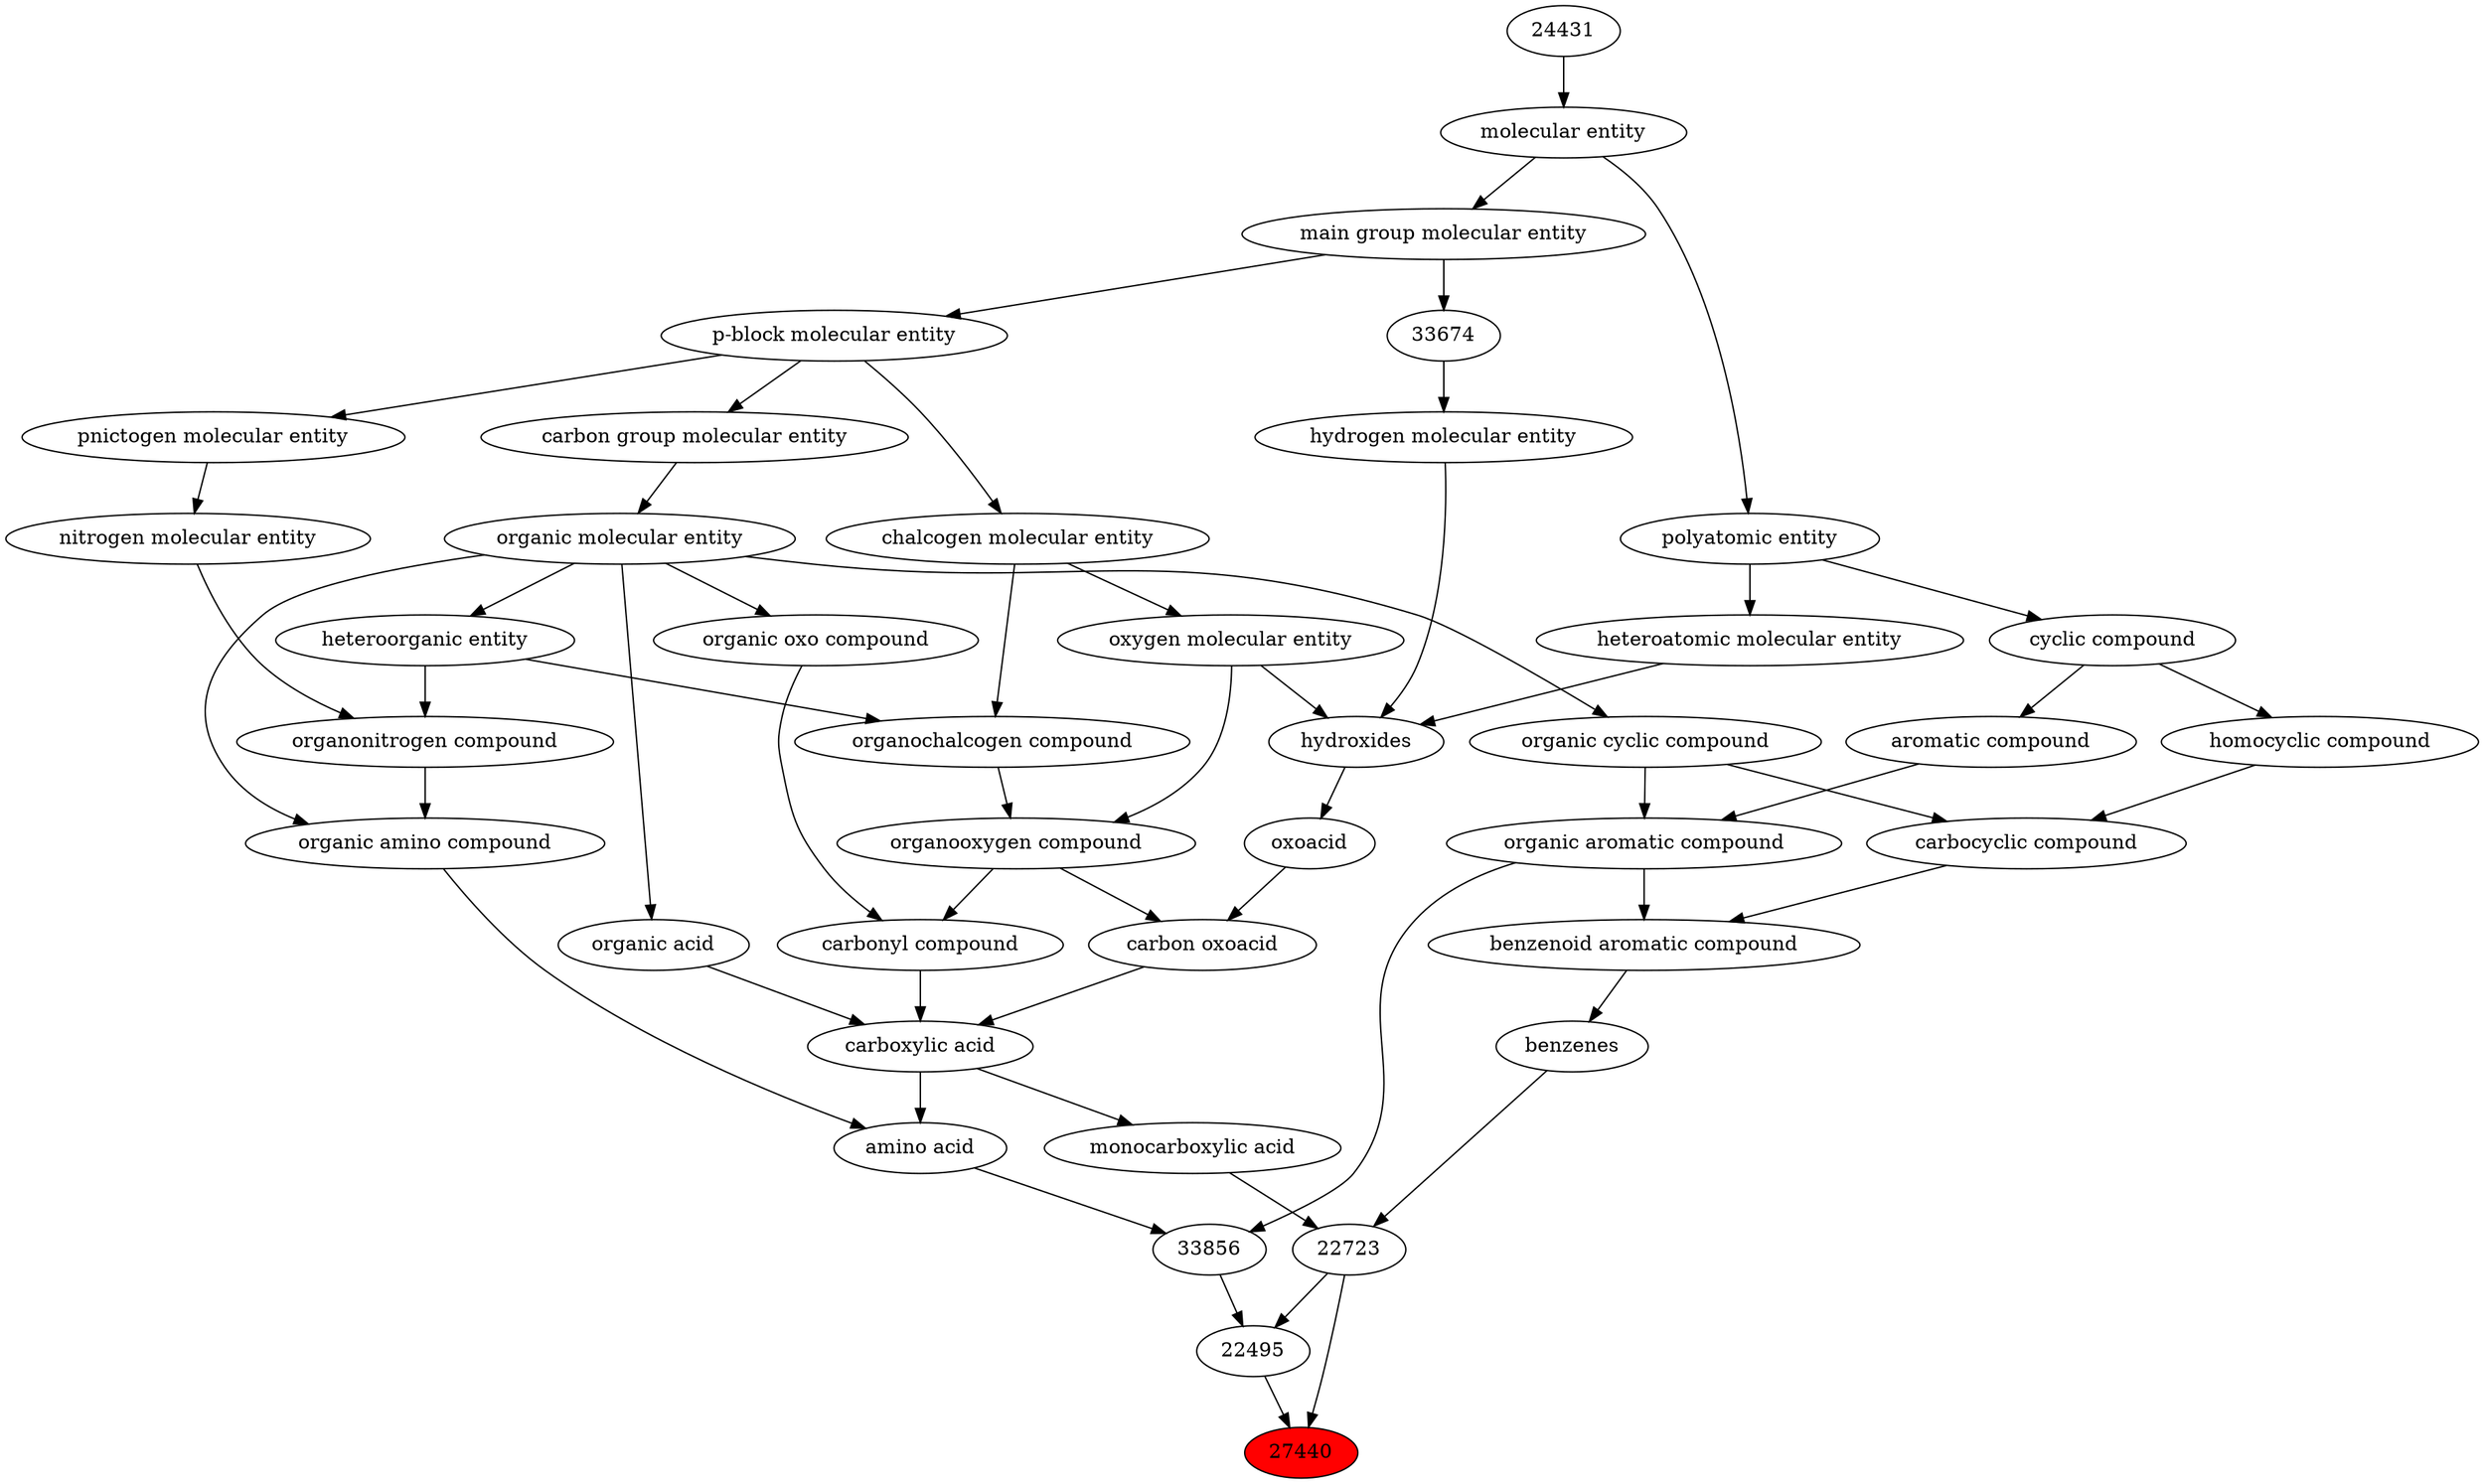 digraph tree{ 
27440 [label="27440" fillcolor=red style=filled]
22723 -> 27440
22495 -> 27440
22723 [label="22723"]
22712 -> 22723
25384 -> 22723
22495 [label="22495"]
33856 -> 22495
22723 -> 22495
22712 [label="benzenes"]
33836 -> 22712
25384 [label="monocarboxylic acid"]
33575 -> 25384
33856 [label="33856"]
33659 -> 33856
33709 -> 33856
33836 [label="benzenoid aromatic compound"]
33659 -> 33836
33598 -> 33836
33575 [label="carboxylic acid"]
36586 -> 33575
35605 -> 33575
64709 -> 33575
33659 [label="organic aromatic compound"]
33832 -> 33659
33655 -> 33659
33709 [label="amino acid"]
50047 -> 33709
33575 -> 33709
33598 [label="carbocyclic compound"]
33832 -> 33598
33597 -> 33598
36586 [label="carbonyl compound"]
36587 -> 36586
36963 -> 36586
35605 [label="carbon oxoacid"]
24833 -> 35605
36963 -> 35605
64709 [label="organic acid"]
50860 -> 64709
33832 [label="organic cyclic compound"]
50860 -> 33832
33655 [label="aromatic compound"]
33595 -> 33655
50047 [label="organic amino compound"]
50860 -> 50047
35352 -> 50047
33597 [label="homocyclic compound"]
33595 -> 33597
36587 [label="organic oxo compound"]
50860 -> 36587
36963 [label="organooxygen compound"]
36962 -> 36963
25806 -> 36963
24833 [label="oxoacid"]
24651 -> 24833
50860 [label="organic molecular entity"]
33582 -> 50860
33595 [label="cyclic compound"]
36357 -> 33595
35352 [label="organonitrogen compound"]
51143 -> 35352
33285 -> 35352
36962 [label="organochalcogen compound"]
33285 -> 36962
33304 -> 36962
25806 [label="oxygen molecular entity"]
33304 -> 25806
24651 [label="hydroxides"]
25806 -> 24651
33608 -> 24651
37577 -> 24651
33582 [label="carbon group molecular entity"]
33675 -> 33582
36357 [label="polyatomic entity"]
23367 -> 36357
51143 [label="nitrogen molecular entity"]
33302 -> 51143
33285 [label="heteroorganic entity"]
50860 -> 33285
33304 [label="chalcogen molecular entity"]
33675 -> 33304
33608 [label="hydrogen molecular entity"]
33674 -> 33608
37577 [label="heteroatomic molecular entity"]
36357 -> 37577
33675 [label="p-block molecular entity"]
33579 -> 33675
23367 [label="molecular entity"]
24431 -> 23367
33302 [label="pnictogen molecular entity"]
33675 -> 33302
33674 [label="33674"]
33579 -> 33674
33579 [label="main group molecular entity"]
23367 -> 33579
24431 [label="24431"]
}